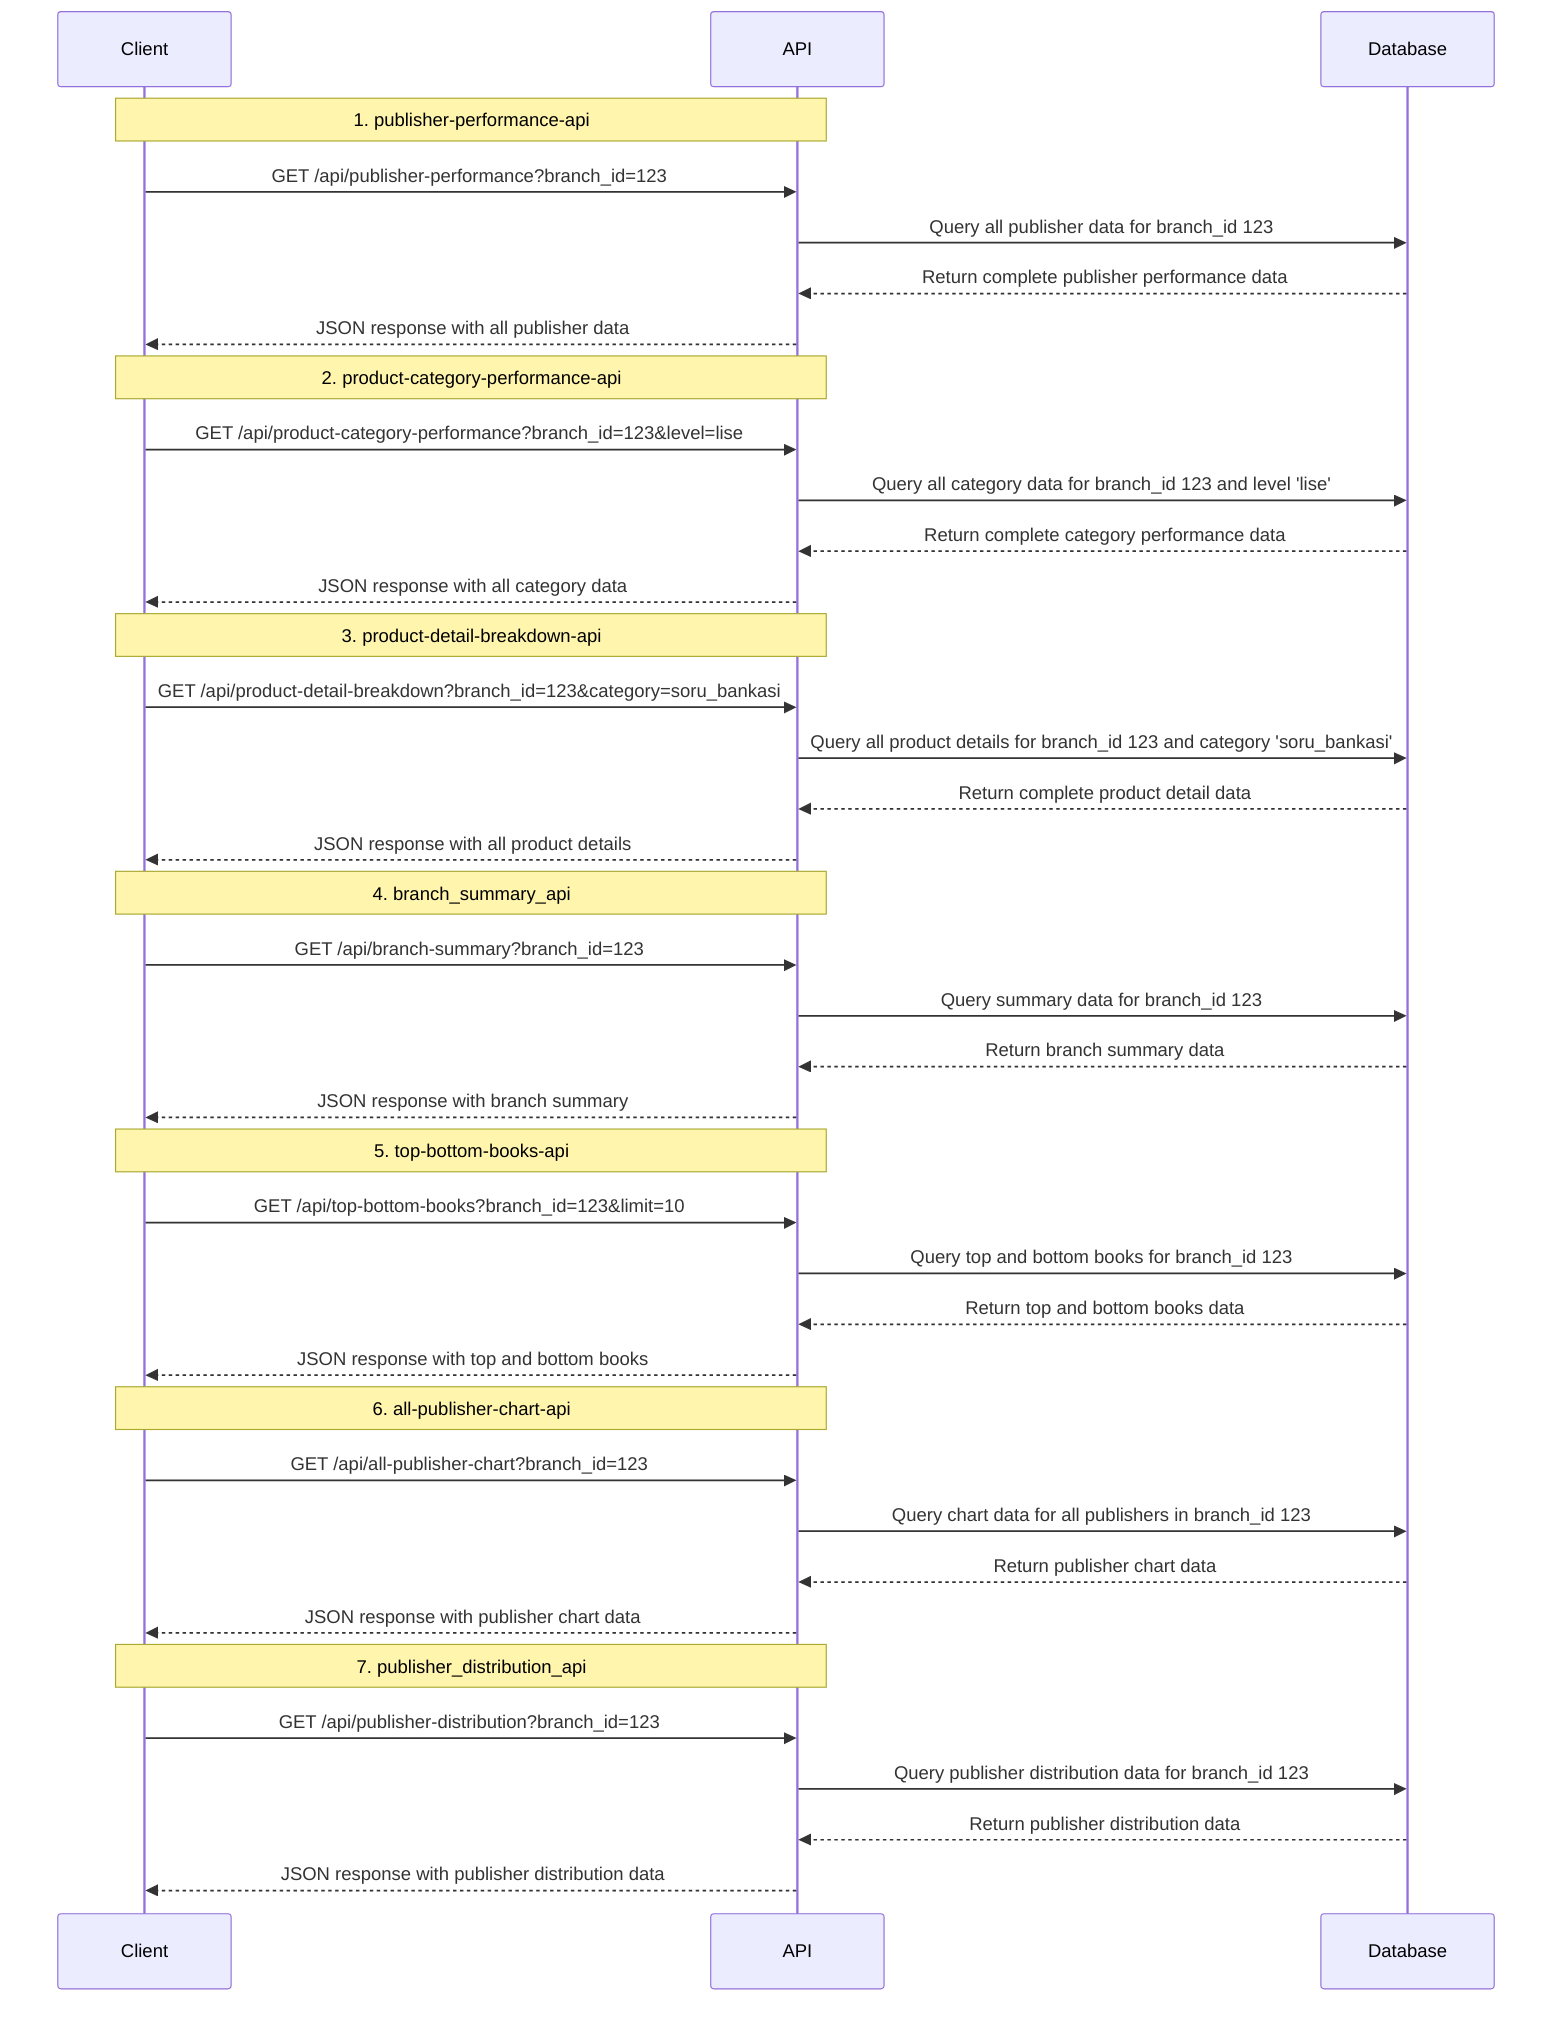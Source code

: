 sequenceDiagram
    participant Client
    participant API
    participant Database

    Note over Client,API: 1. publisher-performance-api
    Client->>API: GET /api/publisher-performance?branch_id=123
    API->>Database: Query all publisher data for branch_id 123
    Database-->>API: Return complete publisher performance data
    API-->>Client: JSON response with all publisher data

    Note over Client,API: 2. product-category-performance-api
    Client->>API: GET /api/product-category-performance?branch_id=123&level=lise
    API->>Database: Query all category data for branch_id 123 and level 'lise'
    Database-->>API: Return complete category performance data
    API-->>Client: JSON response with all category data

    Note over Client,API: 3. product-detail-breakdown-api
    Client->>API: GET /api/product-detail-breakdown?branch_id=123&category=soru_bankasi
    API->>Database: Query all product details for branch_id 123 and category 'soru_bankasi'
    Database-->>API: Return complete product detail data
    API-->>Client: JSON response with all product details

    Note over Client,API: 4. branch_summary_api
    Client->>API: GET /api/branch-summary?branch_id=123
    API->>Database: Query summary data for branch_id 123
    Database-->>API: Return branch summary data
    API-->>Client: JSON response with branch summary

    Note over Client,API: 5. top-bottom-books-api
    Client->>API: GET /api/top-bottom-books?branch_id=123&limit=10
    API->>Database: Query top and bottom books for branch_id 123
    Database-->>API: Return top and bottom books data
    API-->>Client: JSON response with top and bottom books

    Note over Client,API: 6. all-publisher-chart-api
    Client->>API: GET /api/all-publisher-chart?branch_id=123
    API->>Database: Query chart data for all publishers in branch_id 123
    Database-->>API: Return publisher chart data
    API-->>Client: JSON response with publisher chart data

    Note over Client,API: 7. publisher_distribution_api
    Client->>API: GET /api/publisher-distribution?branch_id=123
    API->>Database: Query publisher distribution data for branch_id 123
    Database-->>API: Return publisher distribution data
    API-->>Client: JSON response with publisher distribution data